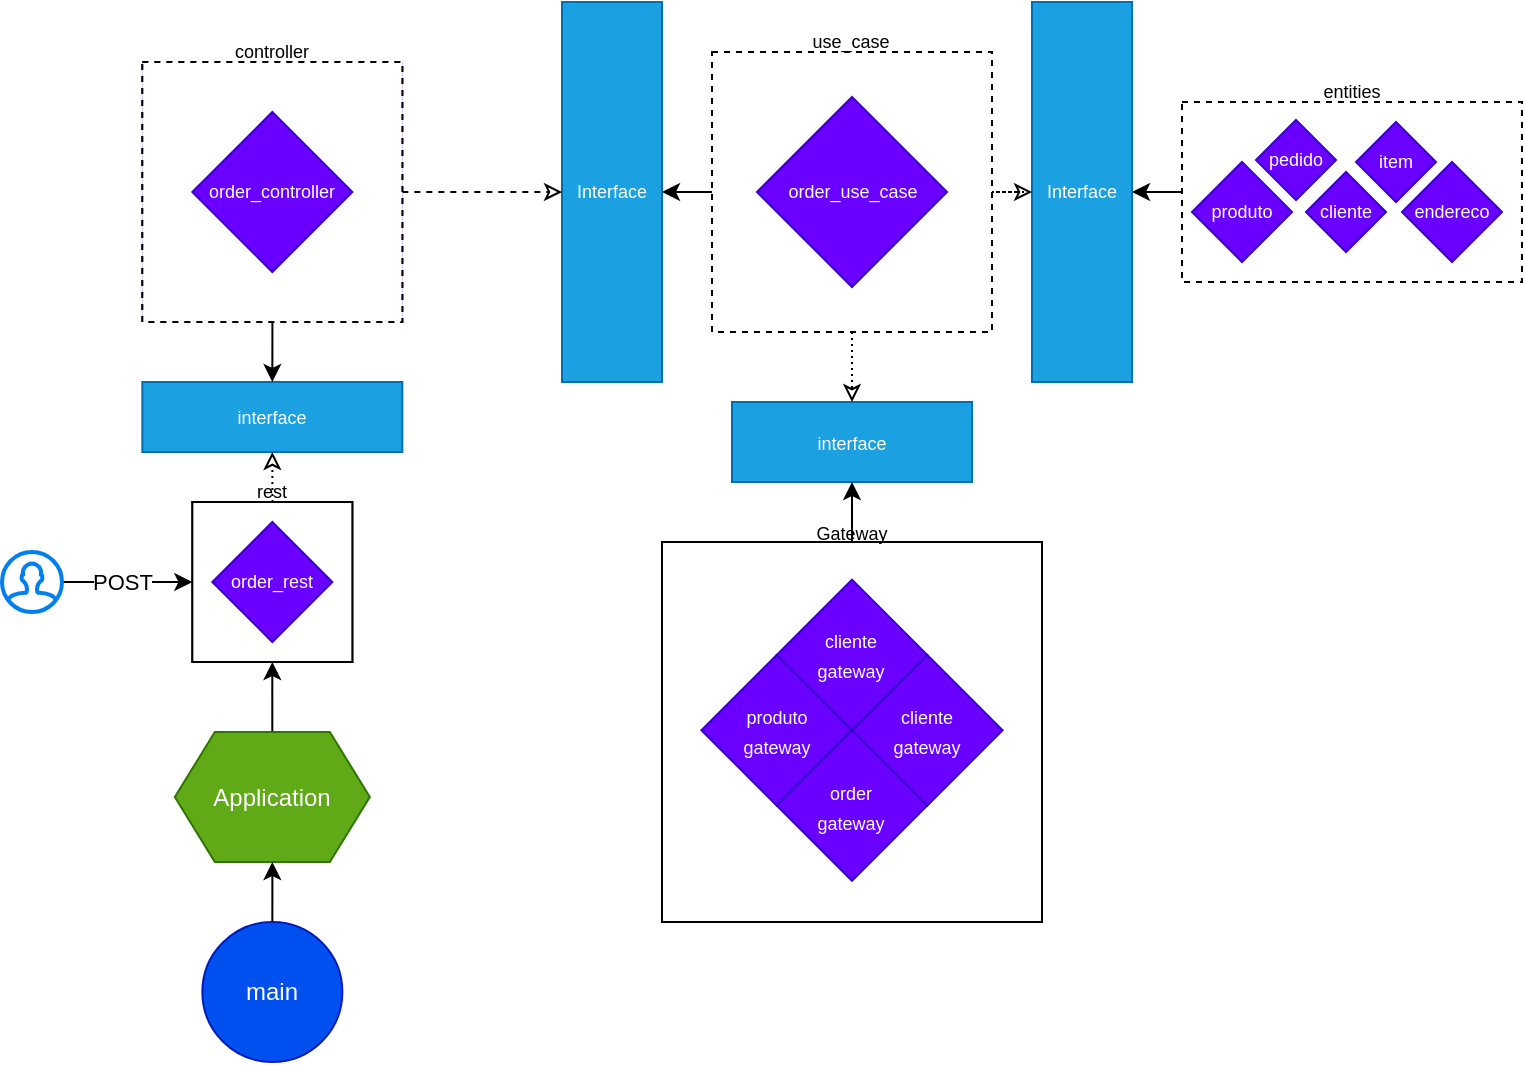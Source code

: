 <mxfile version="17.4.6" type="github">
  <diagram id="Me0cT0Ub-9uqAWpHxTRK" name="Page-1">
    <mxGraphModel dx="1185" dy="578" grid="1" gridSize="10" guides="1" tooltips="1" connect="1" arrows="1" fold="1" page="1" pageScale="1" pageWidth="827" pageHeight="1169" math="0" shadow="0">
      <root>
        <mxCell id="0" />
        <mxCell id="1" parent="0" />
        <mxCell id="1jMWOK-MhahXh-rvgt7r-34" value="Interface" style="rounded=0;whiteSpace=wrap;html=1;fontSize=9;fillColor=#1ba1e2;fontColor=#ffffff;strokeColor=#006EAF;" parent="1" vertex="1">
          <mxGeometry x="320" y="220" width="50" height="190" as="geometry" />
        </mxCell>
        <mxCell id="1jMWOK-MhahXh-rvgt7r-36" value="Interface" style="rounded=0;whiteSpace=wrap;html=1;fontSize=9;fillColor=#1ba1e2;fontColor=#ffffff;strokeColor=#006EAF;" parent="1" vertex="1">
          <mxGeometry x="555" y="220" width="50" height="190" as="geometry" />
        </mxCell>
        <mxCell id="1jMWOK-MhahXh-rvgt7r-37" style="edgeStyle=orthogonalEdgeStyle;rounded=0;orthogonalLoop=1;jettySize=auto;html=1;entryX=0;entryY=0.5;entryDx=0;entryDy=0;fontSize=9;dashed=1;endArrow=classic;endFill=0;" parent="1" source="1jMWOK-MhahXh-rvgt7r-31" target="1jMWOK-MhahXh-rvgt7r-34" edge="1">
          <mxGeometry relative="1" as="geometry" />
        </mxCell>
        <mxCell id="1jMWOK-MhahXh-rvgt7r-38" style="edgeStyle=orthogonalEdgeStyle;rounded=0;orthogonalLoop=1;jettySize=auto;html=1;entryX=1;entryY=0.5;entryDx=0;entryDy=0;fontSize=9;" parent="1" source="1jMWOK-MhahXh-rvgt7r-26" target="1jMWOK-MhahXh-rvgt7r-34" edge="1">
          <mxGeometry relative="1" as="geometry" />
        </mxCell>
        <mxCell id="1jMWOK-MhahXh-rvgt7r-43" style="edgeStyle=orthogonalEdgeStyle;rounded=0;orthogonalLoop=1;jettySize=auto;html=1;entryX=1;entryY=0.5;entryDx=0;entryDy=0;fontSize=9;" parent="1" source="1jMWOK-MhahXh-rvgt7r-23" target="1jMWOK-MhahXh-rvgt7r-36" edge="1">
          <mxGeometry relative="1" as="geometry" />
        </mxCell>
        <mxCell id="1jMWOK-MhahXh-rvgt7r-47" value="" style="group;fillColor=#6a00ff;fontColor=#ffffff;strokeColor=#3700CC;" parent="1" vertex="1" connectable="0">
          <mxGeometry x="135.17" y="470" width="80" height="80" as="geometry" />
        </mxCell>
        <mxCell id="1jMWOK-MhahXh-rvgt7r-45" value="rest" style="whiteSpace=wrap;html=1;aspect=fixed;fontSize=9;spacingBottom=90;" parent="1jMWOK-MhahXh-rvgt7r-47" vertex="1">
          <mxGeometry width="80" height="80" as="geometry" />
        </mxCell>
        <mxCell id="1jMWOK-MhahXh-rvgt7r-44" value="order_rest" style="rhombus;whiteSpace=wrap;html=1;fontSize=9;fillColor=#6a00ff;fontColor=#ffffff;strokeColor=#3700CC;" parent="1jMWOK-MhahXh-rvgt7r-47" vertex="1">
          <mxGeometry x="10" y="10" width="60" height="60" as="geometry" />
        </mxCell>
        <mxCell id="1jMWOK-MhahXh-rvgt7r-48" value="interface" style="rounded=0;whiteSpace=wrap;html=1;fontSize=9;fillColor=#1ba1e2;strokeColor=#006EAF;fontColor=#ffffff;" parent="1" vertex="1">
          <mxGeometry x="110.17" y="410" width="130" height="35" as="geometry" />
        </mxCell>
        <mxCell id="1jMWOK-MhahXh-rvgt7r-49" style="edgeStyle=orthogonalEdgeStyle;rounded=0;orthogonalLoop=1;jettySize=auto;html=1;entryX=0.5;entryY=1;entryDx=0;entryDy=0;fontSize=9;dashed=1;dashPattern=1 2;endArrow=classic;endFill=0;" parent="1" source="1jMWOK-MhahXh-rvgt7r-45" target="1jMWOK-MhahXh-rvgt7r-48" edge="1">
          <mxGeometry relative="1" as="geometry" />
        </mxCell>
        <mxCell id="1jMWOK-MhahXh-rvgt7r-53" style="edgeStyle=orthogonalEdgeStyle;rounded=0;orthogonalLoop=1;jettySize=auto;html=1;entryX=0.5;entryY=0;entryDx=0;entryDy=0;fontSize=9;" parent="1" source="1jMWOK-MhahXh-rvgt7r-31" target="1jMWOK-MhahXh-rvgt7r-48" edge="1">
          <mxGeometry relative="1" as="geometry" />
        </mxCell>
        <mxCell id="U3LBDuDNAgVWqFlJIJbO-2" style="edgeStyle=orthogonalEdgeStyle;rounded=0;orthogonalLoop=1;jettySize=auto;html=1;entryX=0.5;entryY=1;entryDx=0;entryDy=0;" edge="1" parent="1" source="U3LBDuDNAgVWqFlJIJbO-1" target="1jMWOK-MhahXh-rvgt7r-45">
          <mxGeometry relative="1" as="geometry" />
        </mxCell>
        <mxCell id="U3LBDuDNAgVWqFlJIJbO-1" value="Application" style="shape=hexagon;perimeter=hexagonPerimeter2;whiteSpace=wrap;html=1;fixedSize=1;fillColor=#60a917;fontColor=#ffffff;strokeColor=#2D7600;" vertex="1" parent="1">
          <mxGeometry x="126.42" y="585" width="97.5" height="65" as="geometry" />
        </mxCell>
        <mxCell id="U3LBDuDNAgVWqFlJIJbO-4" style="edgeStyle=orthogonalEdgeStyle;rounded=0;orthogonalLoop=1;jettySize=auto;html=1;entryX=0.5;entryY=1;entryDx=0;entryDy=0;" edge="1" parent="1" source="U3LBDuDNAgVWqFlJIJbO-3" target="U3LBDuDNAgVWqFlJIJbO-1">
          <mxGeometry relative="1" as="geometry" />
        </mxCell>
        <mxCell id="U3LBDuDNAgVWqFlJIJbO-3" value="main" style="ellipse;whiteSpace=wrap;html=1;aspect=fixed;fillColor=#0050ef;fontColor=#ffffff;strokeColor=#001DBC;" vertex="1" parent="1">
          <mxGeometry x="140.17" y="680" width="70" height="70" as="geometry" />
        </mxCell>
        <mxCell id="U3LBDuDNAgVWqFlJIJbO-6" style="edgeStyle=orthogonalEdgeStyle;rounded=0;orthogonalLoop=1;jettySize=auto;html=1;entryX=0;entryY=0.5;entryDx=0;entryDy=0;" edge="1" parent="1" source="U3LBDuDNAgVWqFlJIJbO-5" target="1jMWOK-MhahXh-rvgt7r-45">
          <mxGeometry relative="1" as="geometry" />
        </mxCell>
        <mxCell id="U3LBDuDNAgVWqFlJIJbO-7" value="POST" style="edgeLabel;html=1;align=center;verticalAlign=middle;resizable=0;points=[];" vertex="1" connectable="0" parent="U3LBDuDNAgVWqFlJIJbO-6">
          <mxGeometry x="-0.2" y="-2" relative="1" as="geometry">
            <mxPoint x="4" y="-2" as="offset" />
          </mxGeometry>
        </mxCell>
        <mxCell id="U3LBDuDNAgVWqFlJIJbO-5" value="" style="html=1;verticalLabelPosition=bottom;align=center;labelBackgroundColor=#ffffff;verticalAlign=top;strokeWidth=2;strokeColor=#0080F0;shadow=0;dashed=0;shape=mxgraph.ios7.icons.user;" vertex="1" parent="1">
          <mxGeometry x="40" y="495" width="30" height="30" as="geometry" />
        </mxCell>
        <mxCell id="U3LBDuDNAgVWqFlJIJbO-8" value="" style="group" vertex="1" connectable="0" parent="1">
          <mxGeometry x="110.17" y="250" width="130" height="130" as="geometry" />
        </mxCell>
        <mxCell id="1jMWOK-MhahXh-rvgt7r-32" value="" style="group;fillColor=#6a00ff;fontColor=#ffffff;strokeColor=#3700CC;dashed=1;container=0;" parent="U3LBDuDNAgVWqFlJIJbO-8" vertex="1" connectable="0">
          <mxGeometry width="130" height="130" as="geometry" />
        </mxCell>
        <mxCell id="1jMWOK-MhahXh-rvgt7r-31" value="controller" style="whiteSpace=wrap;html=1;aspect=fixed;fontSize=9;spacingBottom=140;dashed=1;" parent="U3LBDuDNAgVWqFlJIJbO-8" vertex="1">
          <mxGeometry width="130" height="130" as="geometry" />
        </mxCell>
        <mxCell id="1jMWOK-MhahXh-rvgt7r-30" value="order_controller" style="rhombus;whiteSpace=wrap;html=1;fontSize=9;fillColor=#6a00ff;fontColor=#ffffff;strokeColor=#3700CC;" parent="U3LBDuDNAgVWqFlJIJbO-8" vertex="1">
          <mxGeometry x="25" y="25" width="80" height="80" as="geometry" />
        </mxCell>
        <mxCell id="U3LBDuDNAgVWqFlJIJbO-9" value="" style="group" vertex="1" connectable="0" parent="1">
          <mxGeometry x="395" y="245" width="140" height="140" as="geometry" />
        </mxCell>
        <mxCell id="1jMWOK-MhahXh-rvgt7r-26" value="use_case" style="whiteSpace=wrap;html=1;aspect=fixed;fontSize=9;spacingBottom=150;spacingRight=1;dashed=1;" parent="U3LBDuDNAgVWqFlJIJbO-9" vertex="1">
          <mxGeometry width="140" height="140" as="geometry" />
        </mxCell>
        <mxCell id="1jMWOK-MhahXh-rvgt7r-25" value="order_use_case" style="rhombus;whiteSpace=wrap;html=1;fontSize=9;fillColor=#6a00ff;fontColor=#ffffff;strokeColor=#3700CC;" parent="U3LBDuDNAgVWqFlJIJbO-9" vertex="1">
          <mxGeometry x="22.5" y="22.5" width="95" height="95" as="geometry" />
        </mxCell>
        <mxCell id="1jMWOK-MhahXh-rvgt7r-42" value="" style="edgeStyle=orthogonalEdgeStyle;rounded=0;orthogonalLoop=1;jettySize=auto;html=1;fontSize=9;dashed=1;dashPattern=1 2;endArrow=classic;endFill=0;" parent="1" source="1jMWOK-MhahXh-rvgt7r-26" target="1jMWOK-MhahXh-rvgt7r-36" edge="1">
          <mxGeometry relative="1" as="geometry" />
        </mxCell>
        <mxCell id="U3LBDuDNAgVWqFlJIJbO-10" value="" style="group" vertex="1" connectable="0" parent="1">
          <mxGeometry x="630" y="270" width="170" height="90" as="geometry" />
        </mxCell>
        <mxCell id="1jMWOK-MhahXh-rvgt7r-23" value="entities" style="rounded=0;whiteSpace=wrap;html=1;fontSize=9;spacingBottom=100;dashed=1;" parent="U3LBDuDNAgVWqFlJIJbO-10" vertex="1">
          <mxGeometry width="170" height="90" as="geometry" />
        </mxCell>
        <mxCell id="1jMWOK-MhahXh-rvgt7r-16" value="pedido" style="rhombus;whiteSpace=wrap;html=1;fontSize=9;fillColor=#6a00ff;fontColor=#ffffff;strokeColor=#3700CC;" parent="U3LBDuDNAgVWqFlJIJbO-10" vertex="1">
          <mxGeometry x="37" y="9" width="40" height="40" as="geometry" />
        </mxCell>
        <mxCell id="1jMWOK-MhahXh-rvgt7r-17" value="cliente" style="rhombus;whiteSpace=wrap;html=1;fontSize=9;fillColor=#6a00ff;fontColor=#ffffff;strokeColor=#3700CC;" parent="U3LBDuDNAgVWqFlJIJbO-10" vertex="1">
          <mxGeometry x="62" y="35" width="40" height="40" as="geometry" />
        </mxCell>
        <mxCell id="1jMWOK-MhahXh-rvgt7r-18" value="item" style="rhombus;whiteSpace=wrap;html=1;fontSize=9;fillColor=#6a00ff;fontColor=#ffffff;strokeColor=#3700CC;" parent="U3LBDuDNAgVWqFlJIJbO-10" vertex="1">
          <mxGeometry x="87" y="10" width="40" height="40" as="geometry" />
        </mxCell>
        <mxCell id="1jMWOK-MhahXh-rvgt7r-19" value="endereco" style="rhombus;whiteSpace=wrap;html=1;fontSize=9;fillColor=#6a00ff;fontColor=#ffffff;strokeColor=#3700CC;" parent="U3LBDuDNAgVWqFlJIJbO-10" vertex="1">
          <mxGeometry x="110" y="30" width="50" height="50" as="geometry" />
        </mxCell>
        <mxCell id="1jMWOK-MhahXh-rvgt7r-20" value="produto" style="rhombus;whiteSpace=wrap;html=1;fontSize=9;fillColor=#6a00ff;fontColor=#ffffff;strokeColor=#3700CC;" parent="U3LBDuDNAgVWqFlJIJbO-10" vertex="1">
          <mxGeometry x="5" y="30" width="50" height="50" as="geometry" />
        </mxCell>
        <mxCell id="U3LBDuDNAgVWqFlJIJbO-16" value="&lt;span style=&quot;font-size: 9px&quot;&gt;interface&lt;/span&gt;" style="rounded=0;whiteSpace=wrap;html=1;fillColor=#1ba1e2;fontColor=#ffffff;strokeColor=#006EAF;" vertex="1" parent="1">
          <mxGeometry x="405" y="420" width="120" height="40" as="geometry" />
        </mxCell>
        <mxCell id="U3LBDuDNAgVWqFlJIJbO-17" style="rounded=0;orthogonalLoop=1;jettySize=auto;html=1;entryX=0.5;entryY=0;entryDx=0;entryDy=0;dashed=1;dashPattern=1 2;endArrow=classic;endFill=0;" edge="1" parent="1" source="1jMWOK-MhahXh-rvgt7r-26" target="U3LBDuDNAgVWqFlJIJbO-16">
          <mxGeometry relative="1" as="geometry" />
        </mxCell>
        <mxCell id="U3LBDuDNAgVWqFlJIJbO-18" style="edgeStyle=orthogonalEdgeStyle;rounded=0;orthogonalLoop=1;jettySize=auto;html=1;entryX=0.5;entryY=1;entryDx=0;entryDy=0;endArrow=classic;endFill=1;" edge="1" parent="1" source="U3LBDuDNAgVWqFlJIJbO-14" target="U3LBDuDNAgVWqFlJIJbO-16">
          <mxGeometry relative="1" as="geometry" />
        </mxCell>
        <mxCell id="U3LBDuDNAgVWqFlJIJbO-24" value="" style="group;fillColor=#6a00ff;fontColor=#ffffff;strokeColor=#3700CC;" vertex="1" connectable="0" parent="1">
          <mxGeometry x="370" y="490" width="190" height="190" as="geometry" />
        </mxCell>
        <mxCell id="U3LBDuDNAgVWqFlJIJbO-14" value="&lt;font style=&quot;font-size: 9px&quot;&gt;Gateway&lt;/font&gt;" style="whiteSpace=wrap;html=1;aspect=fixed;spacingBottom=200;" vertex="1" parent="U3LBDuDNAgVWqFlJIJbO-24">
          <mxGeometry width="190" height="190" as="geometry" />
        </mxCell>
        <mxCell id="U3LBDuDNAgVWqFlJIJbO-11" value="&lt;font style=&quot;font-size: 9px&quot;&gt;produto&lt;br&gt;gateway&lt;/font&gt;" style="rhombus;whiteSpace=wrap;html=1;fillColor=#6a00ff;fontColor=#ffffff;strokeColor=#3700CC;" vertex="1" parent="U3LBDuDNAgVWqFlJIJbO-24">
          <mxGeometry x="19.706" y="56.471" width="75.294" height="75.294" as="geometry" />
        </mxCell>
        <mxCell id="U3LBDuDNAgVWqFlJIJbO-12" value="&lt;font style=&quot;font-size: 9px&quot;&gt;cliente&lt;br&gt;gateway&lt;/font&gt;" style="rhombus;whiteSpace=wrap;html=1;fillColor=#6a00ff;fontColor=#ffffff;strokeColor=#3700CC;" vertex="1" parent="U3LBDuDNAgVWqFlJIJbO-24">
          <mxGeometry x="95" y="56.471" width="75.294" height="75.294" as="geometry" />
        </mxCell>
        <mxCell id="U3LBDuDNAgVWqFlJIJbO-13" value="&lt;font style=&quot;font-size: 9px&quot;&gt;cliente&lt;br&gt;gateway&lt;/font&gt;" style="rhombus;whiteSpace=wrap;html=1;fillColor=#6a00ff;fontColor=#ffffff;strokeColor=#3700CC;" vertex="1" parent="U3LBDuDNAgVWqFlJIJbO-24">
          <mxGeometry x="57.353" y="18.824" width="75.294" height="75.294" as="geometry" />
        </mxCell>
        <mxCell id="U3LBDuDNAgVWqFlJIJbO-23" value="&lt;font style=&quot;font-size: 9px&quot;&gt;order&lt;br&gt;gateway&lt;/font&gt;" style="rhombus;whiteSpace=wrap;html=1;fillColor=#6a00ff;fontColor=#ffffff;strokeColor=#3700CC;" vertex="1" parent="U3LBDuDNAgVWqFlJIJbO-24">
          <mxGeometry x="57.35" y="94.121" width="75.294" height="75.294" as="geometry" />
        </mxCell>
      </root>
    </mxGraphModel>
  </diagram>
</mxfile>

